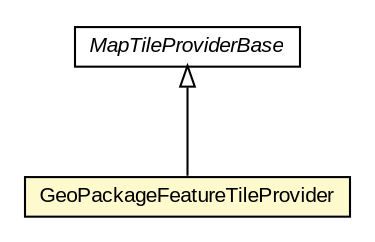#!/usr/local/bin/dot
#
# Class diagram 
# Generated by UMLGraph version R5_6-24-gf6e263 (http://www.umlgraph.org/)
#

digraph G {
	edge [fontname="arial",fontsize=10,labelfontname="arial",labelfontsize=10];
	node [fontname="arial",fontsize=10,shape=plaintext];
	nodesep=0.25;
	ranksep=0.5;
	// org.osmdroid.tileprovider.MapTileProviderBase
	c99844 [label=<<table title="org.osmdroid.tileprovider.MapTileProviderBase" border="0" cellborder="1" cellspacing="0" cellpadding="2" port="p" href="../../../tileprovider/MapTileProviderBase.html">
		<tr><td><table border="0" cellspacing="0" cellpadding="1">
<tr><td align="center" balign="center"><font face="arial italic"> MapTileProviderBase </font></td></tr>
		</table></td></tr>
		</table>>, URL="../../../tileprovider/MapTileProviderBase.html", fontname="arial", fontcolor="black", fontsize=10.0];
	// org.osmdroid.gpkg.tiles.feature.GeoPackageFeatureTileProvider
	c100096 [label=<<table title="org.osmdroid.gpkg.tiles.feature.GeoPackageFeatureTileProvider" border="0" cellborder="1" cellspacing="0" cellpadding="2" port="p" bgcolor="lemonChiffon" href="./GeoPackageFeatureTileProvider.html">
		<tr><td><table border="0" cellspacing="0" cellpadding="1">
<tr><td align="center" balign="center"> GeoPackageFeatureTileProvider </td></tr>
		</table></td></tr>
		</table>>, URL="./GeoPackageFeatureTileProvider.html", fontname="arial", fontcolor="black", fontsize=10.0];
	//org.osmdroid.gpkg.tiles.feature.GeoPackageFeatureTileProvider extends org.osmdroid.tileprovider.MapTileProviderBase
	c99844:p -> c100096:p [dir=back,arrowtail=empty];
}

